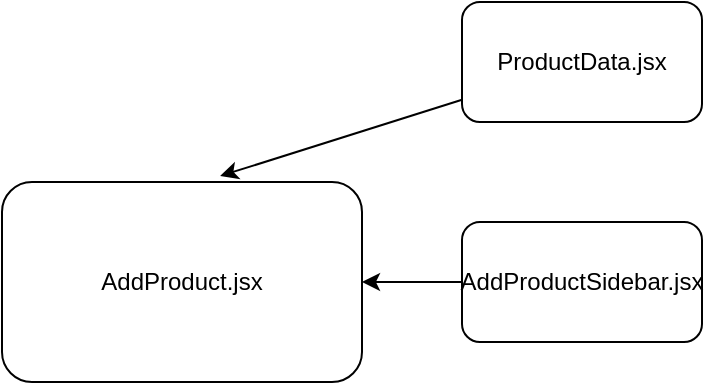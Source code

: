 <mxfile>
    <diagram id="GC5B2cC5fJXlVuGgbf7o" name="Page-1">
        <mxGraphModel dx="613" dy="551" grid="1" gridSize="10" guides="1" tooltips="1" connect="1" arrows="1" fold="1" page="1" pageScale="1" pageWidth="850" pageHeight="1100" math="0" shadow="0">
            <root>
                <mxCell id="0"/>
                <mxCell id="1" parent="0"/>
                <mxCell id="2" value="AddProduct.jsx" style="rounded=1;whiteSpace=wrap;html=1;" vertex="1" parent="1">
                    <mxGeometry x="300" y="170" width="180" height="100" as="geometry"/>
                </mxCell>
                <mxCell id="4" value="" style="edgeStyle=none;html=1;" edge="1" parent="1" source="3" target="2">
                    <mxGeometry relative="1" as="geometry"/>
                </mxCell>
                <mxCell id="3" value="AddProductSidebar.jsx" style="rounded=1;whiteSpace=wrap;html=1;" vertex="1" parent="1">
                    <mxGeometry x="530" y="190" width="120" height="60" as="geometry"/>
                </mxCell>
                <mxCell id="6" style="edgeStyle=none;html=1;entryX=0.606;entryY=-0.03;entryDx=0;entryDy=0;entryPerimeter=0;" edge="1" parent="1" source="5" target="2">
                    <mxGeometry relative="1" as="geometry"/>
                </mxCell>
                <mxCell id="5" value="ProductData.jsx" style="rounded=1;whiteSpace=wrap;html=1;" vertex="1" parent="1">
                    <mxGeometry x="530" y="80" width="120" height="60" as="geometry"/>
                </mxCell>
            </root>
        </mxGraphModel>
    </diagram>
</mxfile>